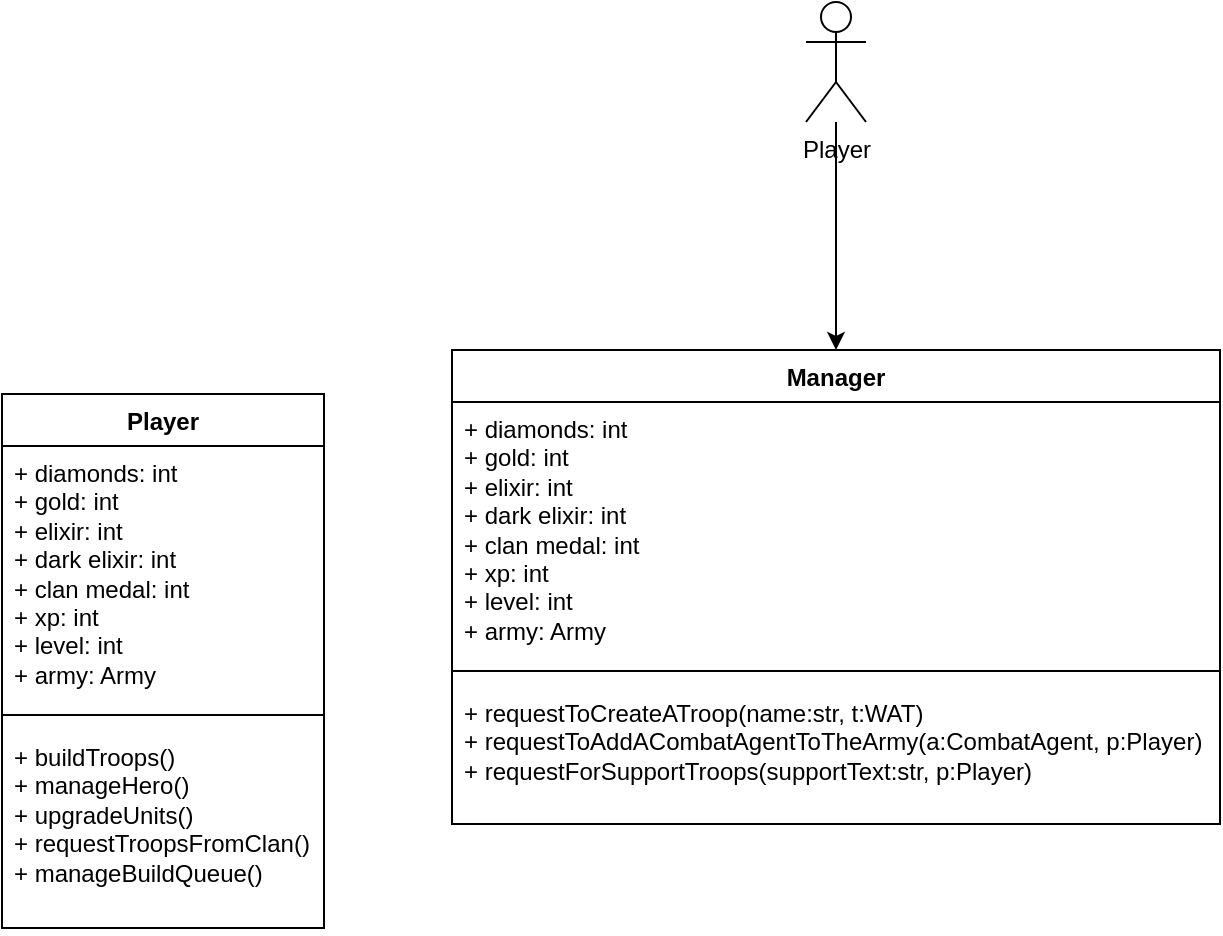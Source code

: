 <mxfile version="25.0.3">
  <diagram name="Page-1" id="6133507b-19e7-1e82-6fc7-422aa6c4b21f">
    <mxGraphModel dx="863" dy="253" grid="0" gridSize="10" guides="1" tooltips="1" connect="1" arrows="1" fold="1" page="0" pageScale="1" pageWidth="1100" pageHeight="850" background="none" math="0" shadow="0">
      <root>
        <mxCell id="0" />
        <mxCell id="1" parent="0" />
        <mxCell id="OWQCSIat-UT7x9w9hqu4-1" value="Player" style="swimlane;fontStyle=1;align=center;verticalAlign=top;childLayout=stackLayout;horizontal=1;startSize=26;horizontalStack=0;resizeParent=1;resizeParentMax=0;resizeLast=0;collapsible=1;marginBottom=0;whiteSpace=wrap;html=1;" parent="1" vertex="1">
          <mxGeometry x="-294" y="347" width="161" height="267" as="geometry" />
        </mxCell>
        <mxCell id="OWQCSIat-UT7x9w9hqu4-2" value="+ diamonds: int&lt;div&gt;+ gold: int&lt;/div&gt;&lt;div&gt;+ elixir: int&lt;/div&gt;&lt;div&gt;+ dark elixir: int&lt;/div&gt;&lt;div&gt;+ clan medal: int&lt;/div&gt;&lt;div&gt;+ xp: int&lt;/div&gt;&lt;div&gt;+ level: int&lt;/div&gt;&lt;div&gt;+ army: Army&lt;/div&gt;" style="text;strokeColor=none;fillColor=none;align=left;verticalAlign=top;spacingLeft=4;spacingRight=4;overflow=hidden;rotatable=0;points=[[0,0.5],[1,0.5]];portConstraint=eastwest;whiteSpace=wrap;html=1;" parent="OWQCSIat-UT7x9w9hqu4-1" vertex="1">
          <mxGeometry y="26" width="161" height="127" as="geometry" />
        </mxCell>
        <mxCell id="OWQCSIat-UT7x9w9hqu4-3" value="" style="line;strokeWidth=1;fillColor=none;align=left;verticalAlign=middle;spacingTop=-1;spacingLeft=3;spacingRight=3;rotatable=0;labelPosition=right;points=[];portConstraint=eastwest;strokeColor=inherit;" parent="OWQCSIat-UT7x9w9hqu4-1" vertex="1">
          <mxGeometry y="153" width="161" height="15" as="geometry" />
        </mxCell>
        <mxCell id="OWQCSIat-UT7x9w9hqu4-4" value="+ buildTroops()&lt;div&gt;+ manageHero()&lt;/div&gt;&lt;div&gt;+ upgradeUnits()&lt;/div&gt;&lt;div&gt;+ requestTroopsFromClan()&lt;/div&gt;&lt;div&gt;+ manageBuildQueue()&lt;/div&gt;" style="text;strokeColor=none;fillColor=none;align=left;verticalAlign=top;spacingLeft=4;spacingRight=4;overflow=hidden;rotatable=0;points=[[0,0.5],[1,0.5]];portConstraint=eastwest;whiteSpace=wrap;html=1;" parent="OWQCSIat-UT7x9w9hqu4-1" vertex="1">
          <mxGeometry y="168" width="161" height="99" as="geometry" />
        </mxCell>
        <mxCell id="Ac14JlJlDhPasDVBVDqp-1" value="Player" style="shape=umlActor;verticalLabelPosition=bottom;verticalAlign=top;html=1;outlineConnect=0;" vertex="1" parent="1">
          <mxGeometry x="108" y="151" width="30" height="60" as="geometry" />
        </mxCell>
        <mxCell id="Ac14JlJlDhPasDVBVDqp-7" style="edgeStyle=orthogonalEdgeStyle;rounded=0;orthogonalLoop=1;jettySize=auto;html=1;exitX=0.5;exitY=0;exitDx=0;exitDy=0;endArrow=none;endFill=0;startArrow=classic;startFill=1;" edge="1" parent="1" source="Ac14JlJlDhPasDVBVDqp-3" target="Ac14JlJlDhPasDVBVDqp-1">
          <mxGeometry relative="1" as="geometry" />
        </mxCell>
        <mxCell id="Ac14JlJlDhPasDVBVDqp-3" value="Manager" style="swimlane;fontStyle=1;align=center;verticalAlign=top;childLayout=stackLayout;horizontal=1;startSize=26;horizontalStack=0;resizeParent=1;resizeParentMax=0;resizeLast=0;collapsible=1;marginBottom=0;whiteSpace=wrap;html=1;" vertex="1" parent="1">
          <mxGeometry x="-69" y="325" width="384" height="237" as="geometry" />
        </mxCell>
        <mxCell id="Ac14JlJlDhPasDVBVDqp-4" value="+ diamonds: int&lt;div&gt;+ gold: int&lt;/div&gt;&lt;div&gt;+ elixir: int&lt;/div&gt;&lt;div&gt;+ dark elixir: int&lt;/div&gt;&lt;div&gt;+ clan medal: int&lt;/div&gt;&lt;div&gt;+ xp: int&lt;/div&gt;&lt;div&gt;+ level: int&lt;/div&gt;&lt;div&gt;+ army: Army&lt;/div&gt;" style="text;strokeColor=none;fillColor=none;align=left;verticalAlign=top;spacingLeft=4;spacingRight=4;overflow=hidden;rotatable=0;points=[[0,0.5],[1,0.5]];portConstraint=eastwest;whiteSpace=wrap;html=1;" vertex="1" parent="Ac14JlJlDhPasDVBVDqp-3">
          <mxGeometry y="26" width="384" height="127" as="geometry" />
        </mxCell>
        <mxCell id="Ac14JlJlDhPasDVBVDqp-5" value="" style="line;strokeWidth=1;fillColor=none;align=left;verticalAlign=middle;spacingTop=-1;spacingLeft=3;spacingRight=3;rotatable=0;labelPosition=right;points=[];portConstraint=eastwest;strokeColor=inherit;" vertex="1" parent="Ac14JlJlDhPasDVBVDqp-3">
          <mxGeometry y="153" width="384" height="15" as="geometry" />
        </mxCell>
        <mxCell id="Ac14JlJlDhPasDVBVDqp-6" value="+ requestToCreateATroop(name:str, t:WAT)&lt;div&gt;+ requestToAddACombatAgentToTheArmy(a:&lt;span style=&quot;background-color: initial;&quot;&gt;CombatAgent, p:Player&lt;/span&gt;&lt;span style=&quot;background-color: initial;&quot;&gt;)&lt;/span&gt;&lt;/div&gt;&lt;div&gt;+ requestForSupportTroops(s&lt;span style=&quot;background-color: initial;&quot;&gt;upportText:str, p:Player&lt;/span&gt;&lt;span style=&quot;background-color: initial;&quot;&gt;)&lt;/span&gt;&lt;/div&gt;&lt;div&gt;&lt;br&gt;&lt;/div&gt;" style="text;strokeColor=none;fillColor=none;align=left;verticalAlign=top;spacingLeft=4;spacingRight=4;overflow=hidden;rotatable=0;points=[[0,0.5],[1,0.5]];portConstraint=eastwest;whiteSpace=wrap;html=1;" vertex="1" parent="Ac14JlJlDhPasDVBVDqp-3">
          <mxGeometry y="168" width="384" height="69" as="geometry" />
        </mxCell>
      </root>
    </mxGraphModel>
  </diagram>
</mxfile>
